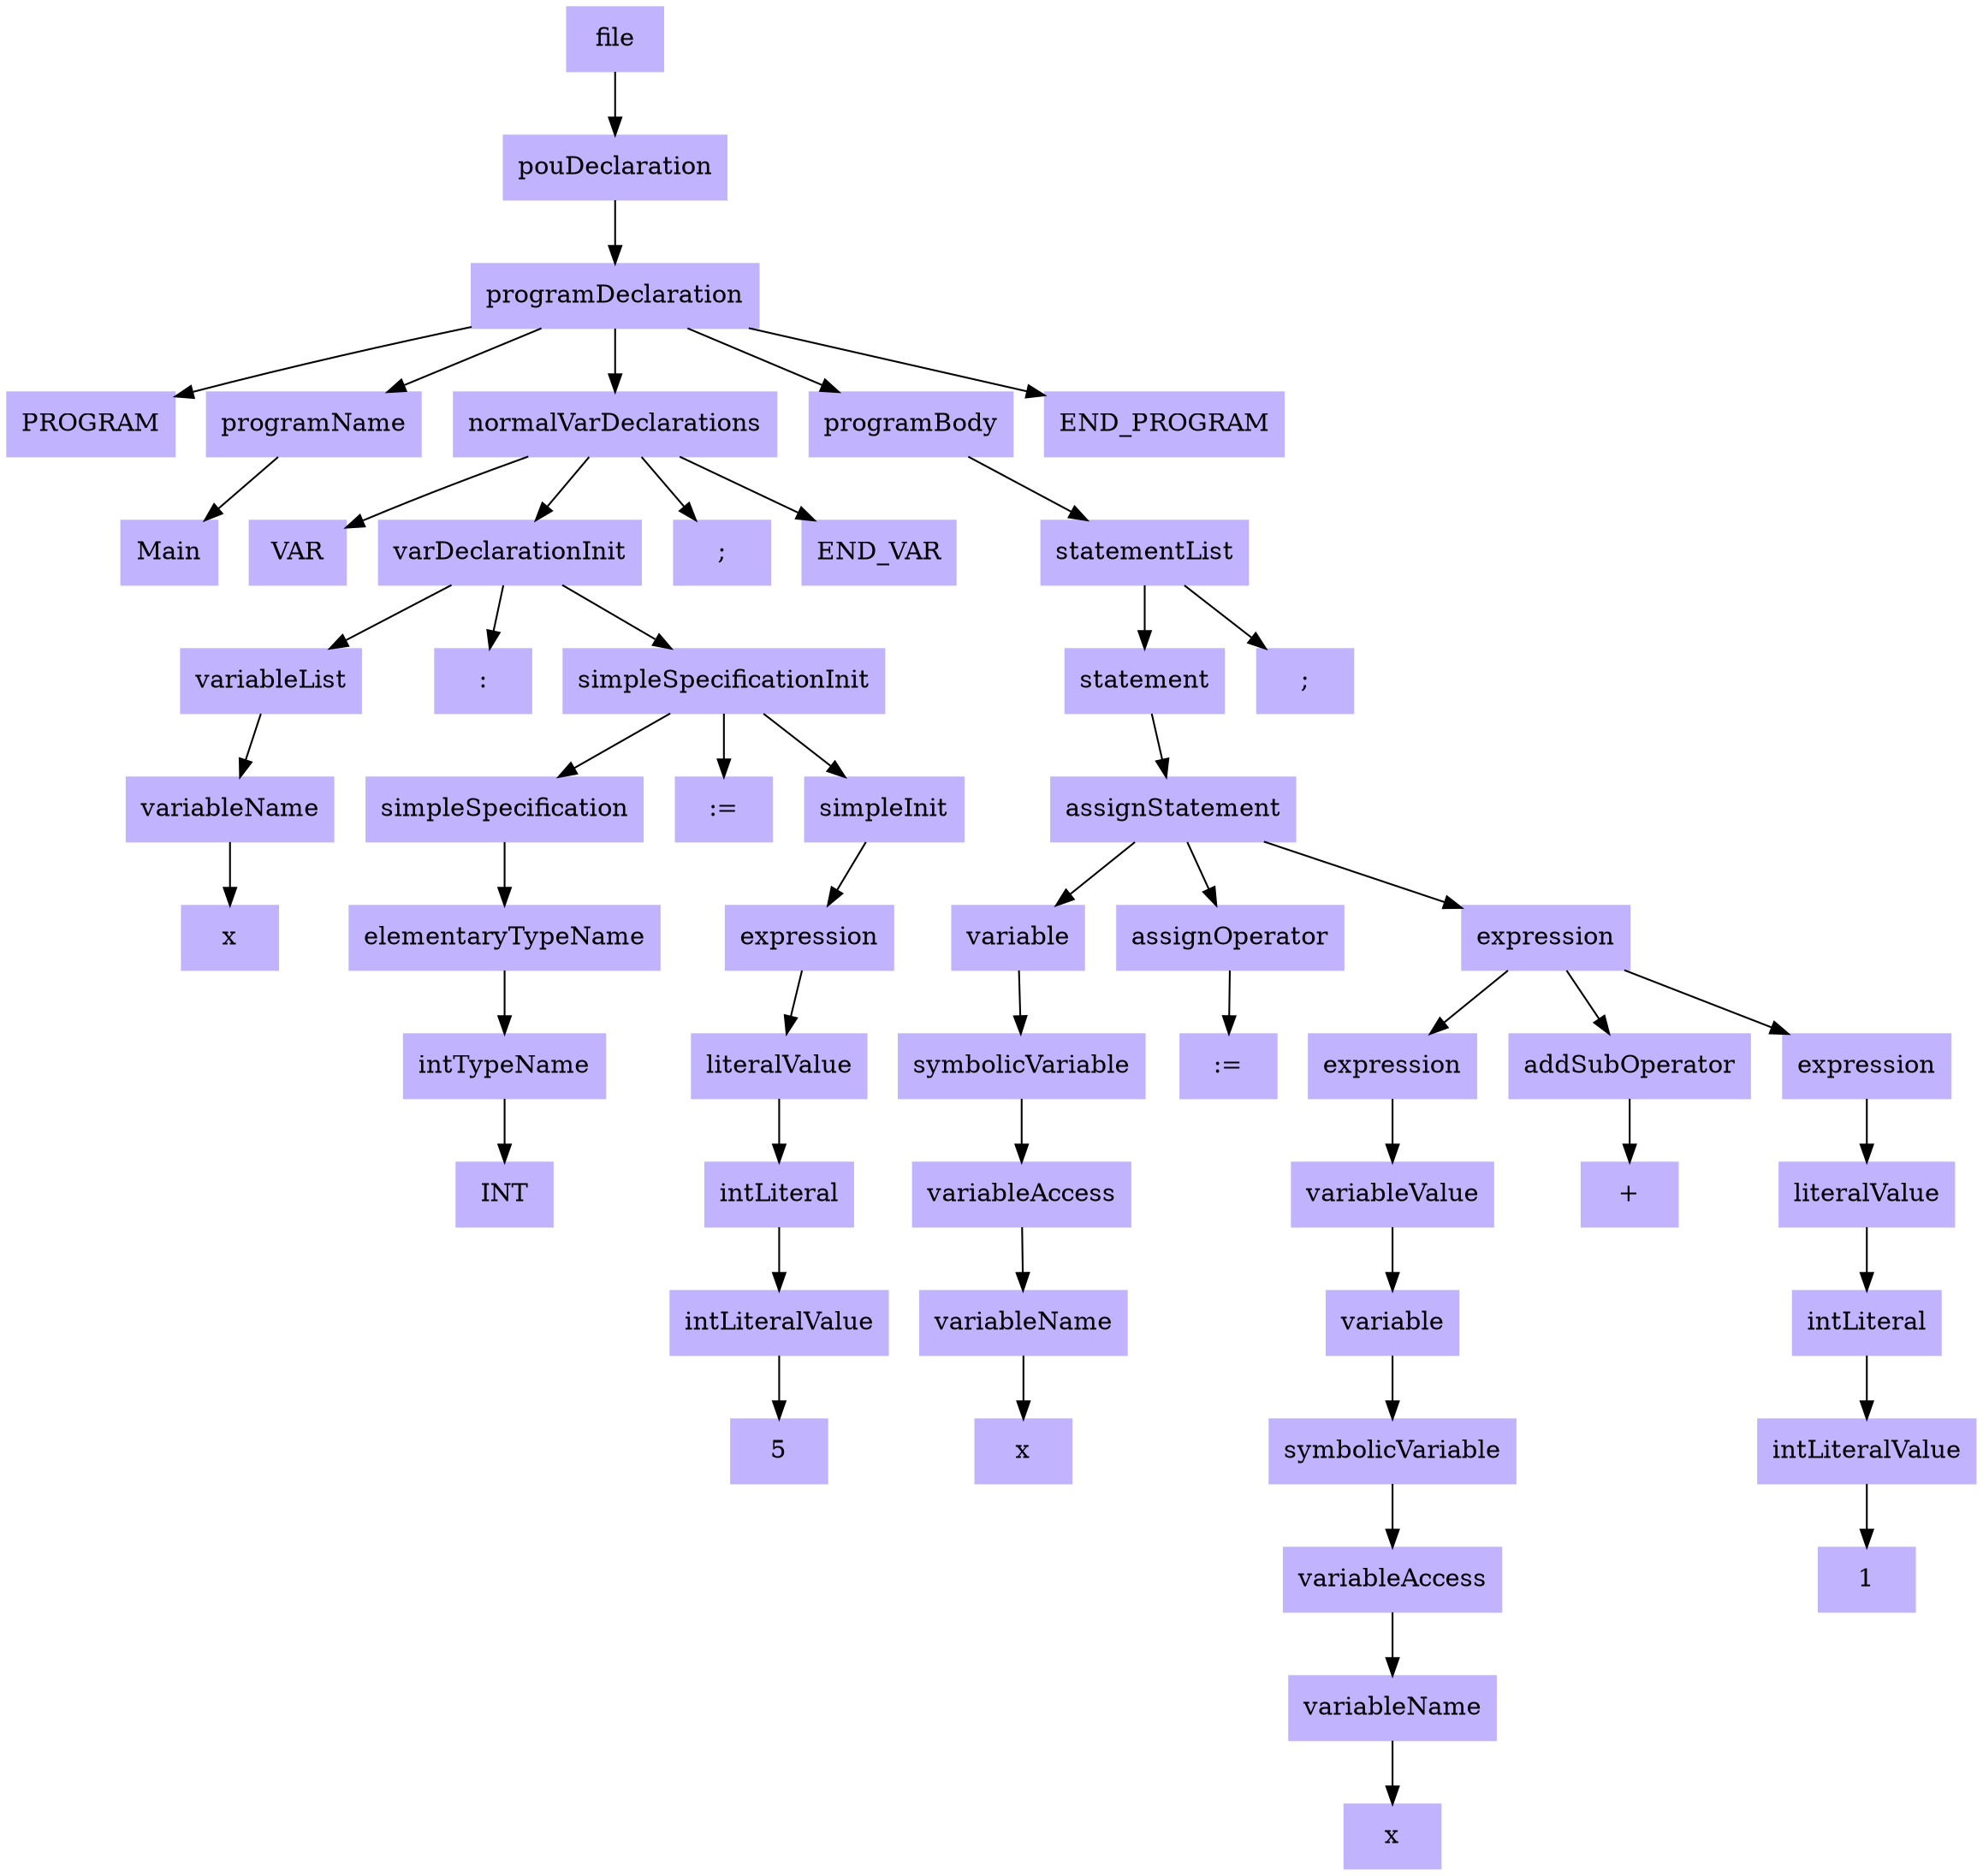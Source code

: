 digraph ParseTree {
node [shape=box, style=filled, color=".7 .3 1.0"];
node0 [label="file"];
node1 [label="pouDeclaration"];
node0 -> node1;
node2 [label="programDeclaration"];
node1 -> node2;
node3 [label="PROGRAM"];
node2 -> node3;
node4 [label="programName"];
node2 -> node4;
node5 [label="Main"];
node4 -> node5;
node6 [label="normalVarDeclarations"];
node2 -> node6;
node7 [label="VAR"];
node6 -> node7;
node8 [label="varDeclarationInit"];
node6 -> node8;
node9 [label="variableList"];
node8 -> node9;
node10 [label="variableName"];
node9 -> node10;
node11 [label="x"];
node10 -> node11;
node12 [label=":"];
node8 -> node12;
node13 [label="simpleSpecificationInit"];
node8 -> node13;
node14 [label="simpleSpecification"];
node13 -> node14;
node15 [label="elementaryTypeName"];
node14 -> node15;
node16 [label="intTypeName"];
node15 -> node16;
node17 [label="INT"];
node16 -> node17;
node18 [label=":="];
node13 -> node18;
node19 [label="simpleInit"];
node13 -> node19;
node20 [label="expression"];
node19 -> node20;
node21 [label="literalValue"];
node20 -> node21;
node22 [label="intLiteral"];
node21 -> node22;
node23 [label="intLiteralValue"];
node22 -> node23;
node24 [label="5"];
node23 -> node24;
node25 [label=";"];
node6 -> node25;
node26 [label="END_VAR"];
node6 -> node26;
node27 [label="programBody"];
node2 -> node27;
node28 [label="statementList"];
node27 -> node28;
node29 [label="statement"];
node28 -> node29;
node30 [label="assignStatement"];
node29 -> node30;
node31 [label="variable"];
node30 -> node31;
node32 [label="symbolicVariable"];
node31 -> node32;
node33 [label="variableAccess"];
node32 -> node33;
node34 [label="variableName"];
node33 -> node34;
node35 [label="x"];
node34 -> node35;
node36 [label="assignOperator"];
node30 -> node36;
node37 [label=":="];
node36 -> node37;
node38 [label="expression"];
node30 -> node38;
node39 [label="expression"];
node38 -> node39;
node40 [label="variableValue"];
node39 -> node40;
node41 [label="variable"];
node40 -> node41;
node42 [label="symbolicVariable"];
node41 -> node42;
node43 [label="variableAccess"];
node42 -> node43;
node44 [label="variableName"];
node43 -> node44;
node45 [label="x"];
node44 -> node45;
node46 [label="addSubOperator"];
node38 -> node46;
node47 [label="+"];
node46 -> node47;
node48 [label="expression"];
node38 -> node48;
node49 [label="literalValue"];
node48 -> node49;
node50 [label="intLiteral"];
node49 -> node50;
node51 [label="intLiteralValue"];
node50 -> node51;
node52 [label="1"];
node51 -> node52;
node53 [label=";"];
node28 -> node53;
node54 [label="END_PROGRAM"];
node2 -> node54;
}
